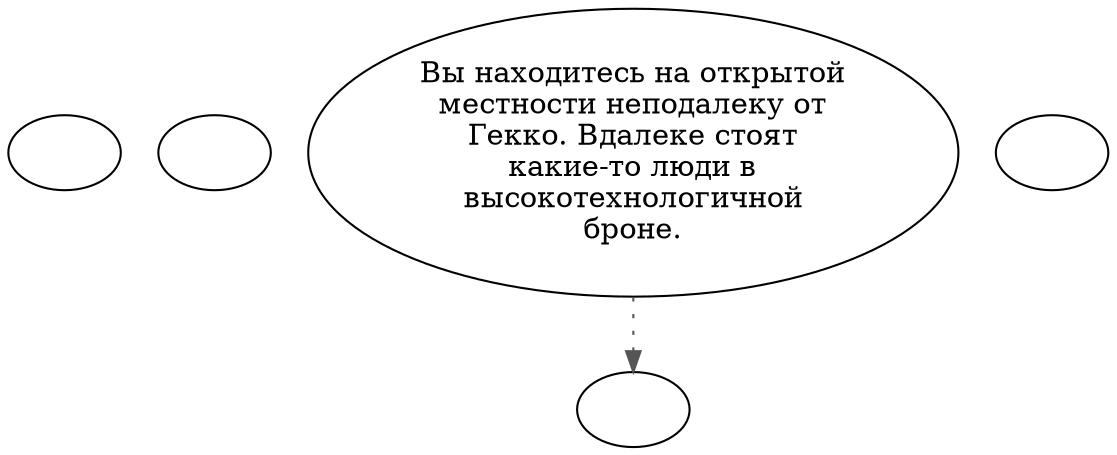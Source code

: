 digraph gcenclen {
  "start" [style=filled       fillcolor="#FFFFFF"       color="#000000"]
  "start" [label=""]
  "map_exit_p_proc" [style=filled       fillcolor="#FFFFFF"       color="#000000"]
  "map_exit_p_proc" [label=""]
  "map_enter_p_proc" [style=filled       fillcolor="#FFFFFF"       color="#000000"]
  "map_enter_p_proc" -> "make_warriors_p_proc" [style=dotted color="#555555"]
  "map_enter_p_proc" [label="Вы находитесь на открытой\nместности неподалеку от\nГекко. Вдалеке стоят\nкакие-то люди в\nвысокотехнологичной\nброне."]
  "map_update_p_proc" [style=filled       fillcolor="#FFFFFF"       color="#000000"]
  "map_update_p_proc" [label=""]
  "make_warriors_p_proc" [style=filled       fillcolor="#FFFFFF"       color="#000000"]
  "make_warriors_p_proc" [label=""]
}